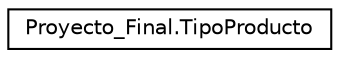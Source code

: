 digraph "Graphical Class Hierarchy"
{
 // INTERACTIVE_SVG=YES
 // LATEX_PDF_SIZE
  edge [fontname="Helvetica",fontsize="10",labelfontname="Helvetica",labelfontsize="10"];
  node [fontname="Helvetica",fontsize="10",shape=record];
  rankdir="LR";
  Node0 [label="Proyecto_Final.TipoProducto",height=0.2,width=0.4,color="black", fillcolor="white", style="filled",URL="$classProyecto__Final_1_1TipoProducto.html",tooltip="Esta clase representa una clasificación general de un producto."];
}
